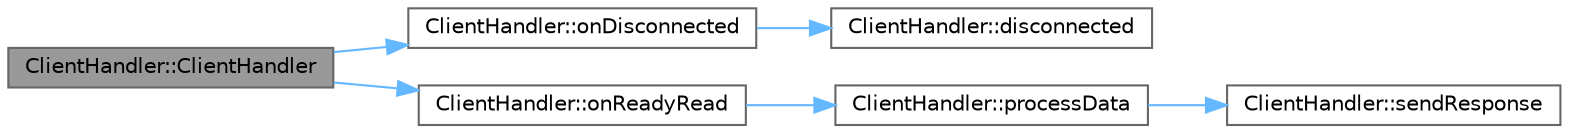 digraph "ClientHandler::ClientHandler"
{
 // LATEX_PDF_SIZE
  bgcolor="transparent";
  edge [fontname=Helvetica,fontsize=10,labelfontname=Helvetica,labelfontsize=10];
  node [fontname=Helvetica,fontsize=10,shape=box,height=0.2,width=0.4];
  rankdir="LR";
  Node1 [id="Node000001",label="ClientHandler::ClientHandler",height=0.2,width=0.4,color="gray40", fillcolor="grey60", style="filled", fontcolor="black",tooltip="Конструктор класса ClientHandler."];
  Node1 -> Node2 [id="edge1_Node000001_Node000002",color="steelblue1",style="solid",tooltip=" "];
  Node2 [id="Node000002",label="ClientHandler::onDisconnected",height=0.2,width=0.4,color="grey40", fillcolor="white", style="filled",URL="$class_client_handler.html#acc85a10c15db2cfc12faeed47edd9781",tooltip="Слот для обработки отключения клиента"];
  Node2 -> Node3 [id="edge2_Node000002_Node000003",color="steelblue1",style="solid",tooltip=" "];
  Node3 [id="Node000003",label="ClientHandler::disconnected",height=0.2,width=0.4,color="grey40", fillcolor="white", style="filled",URL="$class_client_handler.html#ae20809f819ff1ea6f99516979b58e808",tooltip="Сигнал, отправляемый при отключении клиента"];
  Node1 -> Node4 [id="edge3_Node000001_Node000004",color="steelblue1",style="solid",tooltip=" "];
  Node4 [id="Node000004",label="ClientHandler::onReadyRead",height=0.2,width=0.4,color="grey40", fillcolor="white", style="filled",URL="$class_client_handler.html#a232b13b7e231e00a2ddbd98de6e104ce",tooltip="Слот для обработки данных, поступающих от клиента"];
  Node4 -> Node5 [id="edge4_Node000004_Node000005",color="steelblue1",style="solid",tooltip=" "];
  Node5 [id="Node000005",label="ClientHandler::processData",height=0.2,width=0.4,color="grey40", fillcolor="white", style="filled",URL="$class_client_handler.html#aff9f8b95d206524e5c093e809200e047",tooltip="Обрабатывает полученные от клиента данные"];
  Node5 -> Node6 [id="edge5_Node000005_Node000006",color="steelblue1",style="solid",tooltip=" "];
  Node6 [id="Node000006",label="ClientHandler::sendResponse",height=0.2,width=0.4,color="grey40", fillcolor="white", style="filled",URL="$class_client_handler.html#a9419e0b522e3209b433a9dada19330c0",tooltip="Отправляет ответ клиенту"];
}
